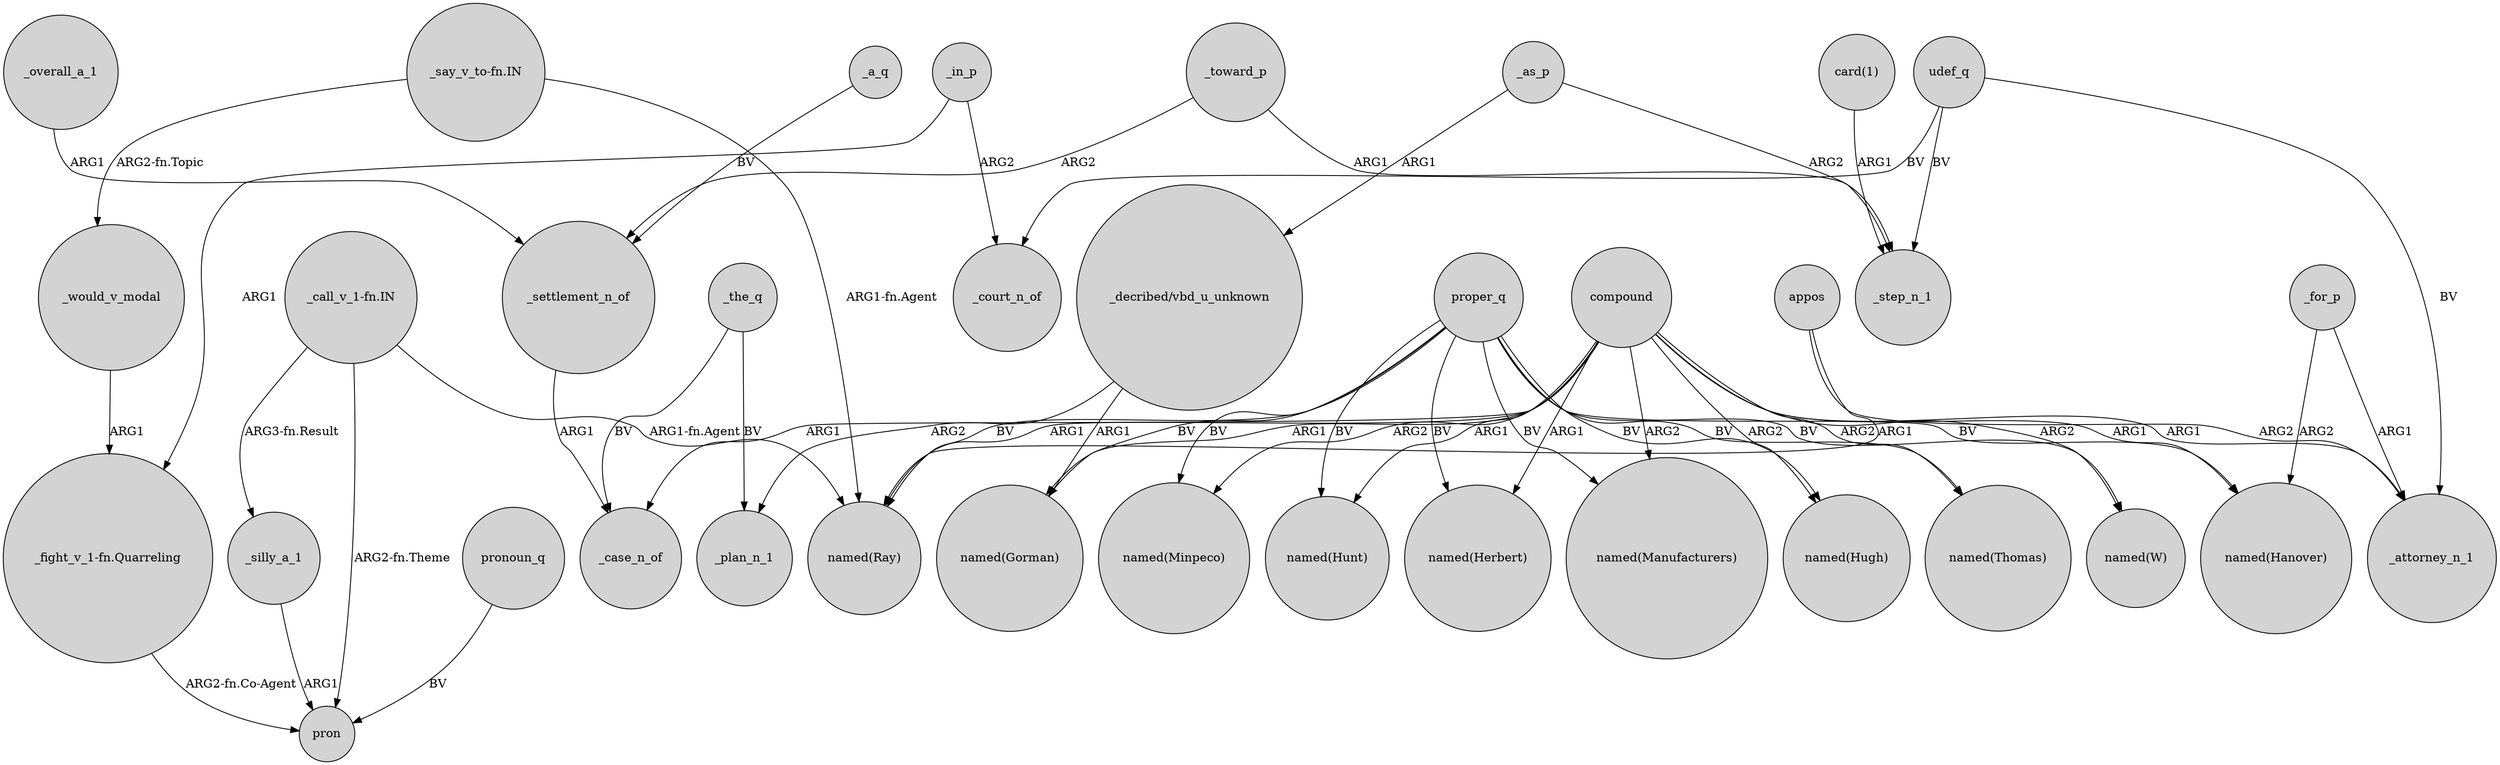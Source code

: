 digraph {
	node [shape=circle style=filled]
	"_say_v_to-fn.IN" -> _would_v_modal [label="ARG2-fn.Topic"]
	"_call_v_1-fn.IN" -> pron [label="ARG2-fn.Theme"]
	compound -> "named(Ray)" [label=ARG1]
	"_decribed/vbd_u_unknown" -> "named(Gorman)" [label=ARG1]
	_a_q -> _settlement_n_of [label=BV]
	_as_p -> _step_n_1 [label=ARG2]
	proper_q -> "named(W)" [label=BV]
	appos -> "named(Ray)" [label=ARG1]
	_would_v_modal -> "_fight_v_1-fn.Quarreling" [label=ARG1]
	_in_p -> "_fight_v_1-fn.Quarreling" [label=ARG1]
	_toward_p -> _step_n_1 [label=ARG1]
	proper_q -> "named(Minpeco)" [label=BV]
	_the_q -> _case_n_of [label=BV]
	compound -> "named(Hunt)" [label=ARG1]
	proper_q -> "named(Herbert)" [label=BV]
	_the_q -> _plan_n_1 [label=BV]
	udef_q -> _court_n_of [label=BV]
	appos -> _attorney_n_1 [label=ARG2]
	_silly_a_1 -> pron [label=ARG1]
	"_decribed/vbd_u_unknown" -> _plan_n_1 [label=ARG2]
	"_call_v_1-fn.IN" -> "named(Ray)" [label="ARG1-fn.Agent"]
	proper_q -> "named(Manufacturers)" [label=BV]
	compound -> "named(Herbert)" [label=ARG1]
	compound -> "named(Hugh)" [label=ARG2]
	_for_p -> "named(Hanover)" [label=ARG2]
	"_call_v_1-fn.IN" -> _silly_a_1 [label="ARG3-fn.Result"]
	udef_q -> _step_n_1 [label=BV]
	_toward_p -> _settlement_n_of [label=ARG2]
	proper_q -> "named(Ray)" [label=BV]
	_as_p -> "_decribed/vbd_u_unknown" [label=ARG1]
	pronoun_q -> pron [label=BV]
	udef_q -> _attorney_n_1 [label=BV]
	_in_p -> _court_n_of [label=ARG2]
	proper_q -> "named(Thomas)" [label=BV]
	compound -> _case_n_of [label=ARG1]
	proper_q -> "named(Hugh)" [label=BV]
	compound -> "named(Minpeco)" [label=ARG2]
	"card(1)" -> _step_n_1 [label=ARG1]
	"_say_v_to-fn.IN" -> "named(Ray)" [label="ARG1-fn.Agent"]
	proper_q -> "named(Hanover)" [label=BV]
	compound -> _attorney_n_1 [label=ARG1]
	compound -> "named(Manufacturers)" [label=ARG2]
	proper_q -> "named(Gorman)" [label=BV]
	"_fight_v_1-fn.Quarreling" -> pron [label="ARG2-fn.Co-Agent"]
	compound -> "named(Gorman)" [label=ARG1]
	compound -> "named(W)" [label=ARG2]
	_settlement_n_of -> _case_n_of [label=ARG1]
	_for_p -> _attorney_n_1 [label=ARG1]
	compound -> "named(Hanover)" [label=ARG1]
	_overall_a_1 -> _settlement_n_of [label=ARG1]
	proper_q -> "named(Hunt)" [label=BV]
	compound -> "named(Thomas)" [label=ARG2]
}
